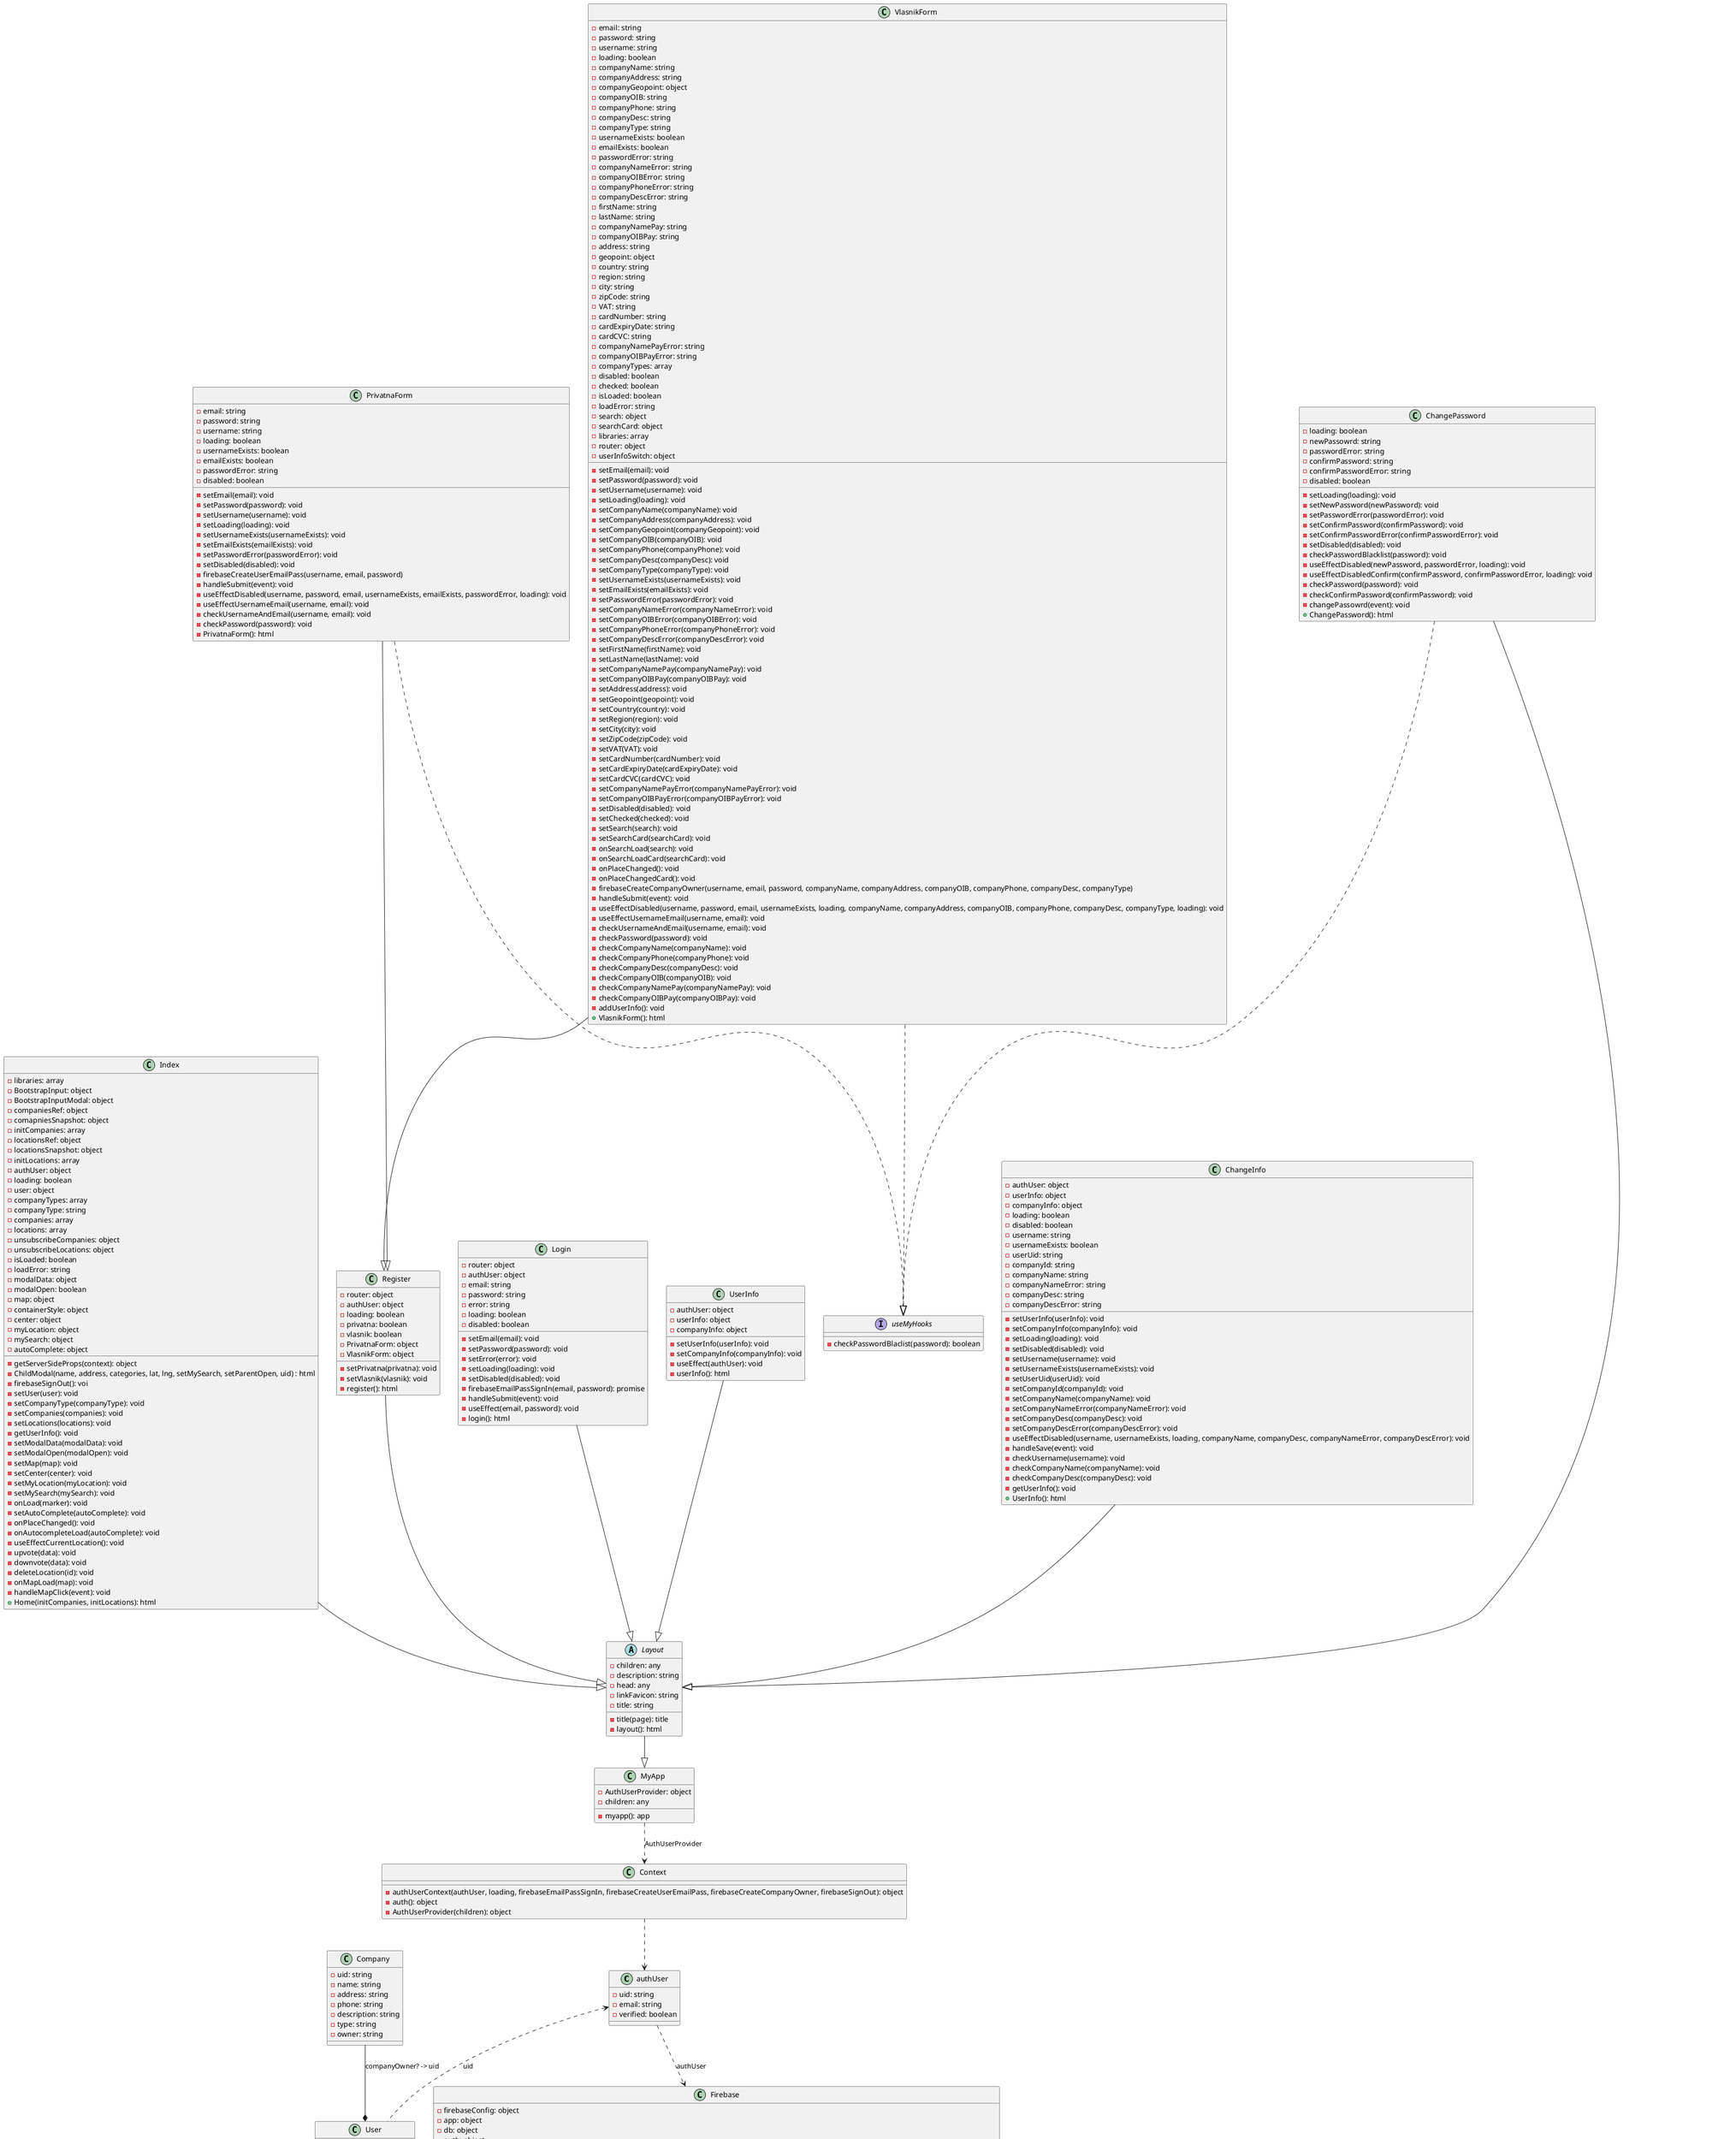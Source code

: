 @startuml modeli iz baze
authUser <.. User : uid
authUser ..> Firebase : authUser
Context ..> authUser
MyApp ..> Context : AuthUserProvider
Layout --|> MyApp
Index --|> Layout
Register --|> Layout
Login --|> Layout
UserInfo --|> Layout
ChangePassword --|> Layout
ChangeInfo --|> Layout
ChangePassword ..|> useMyHooks
VlasnikForm --|> Register
PrivatnaForm --|> Register
VlasnikForm ..|> useMyHooks
PrivatnaForm ..|> useMyHooks
Company --* User : companyOwner? -> uid

class authUser {
    -uid: string
    -email: string
    -verified: boolean
}

class User {
    -uid: string
    -email: string
    -username: string
    -companyOwner: boolean
}

class Company {
    -uid: string
    -name: string
    -address: string
    -phone: string
    -description: string
    -type: string
    -owner: string
}

class Firebase {
    -firebaseConfig: object
    -app: object
    -db: object
    -auth: object
    -formatAuthUser(authUser): object
    -authStateChanged(): void
    -firebaseEmailPassSignIn(email, password): promise
    -firebaseCreateUserEmailPass(username, email, password): void
    -firebaseCreateCompanyOwner(username, email, password, companyName, companyAddress, companyOIB, companyPhone, companyDesc, companyType): void
    -firebaseSignOut(): void
    -firebase(): object
}

class Context {
    -authUserContext(authUser, loading, firebaseEmailPassSignIn, firebaseCreateUserEmailPass, firebaseCreateCompanyOwner, firebaseSignOut): object
    -auth(): object
    -AuthUserProvider(children): object
}

interface useMyHooks {
    -checkPasswordBlaclist(password): boolean
}

class MyApp {
    -AuthUserProvider: object
    -children: any
    -myapp(): app
}

abstract class Layout {
    -children: any
    -description: string
    -head: any
    -linkFavicon: string
    -title: string
    -title(page): title
    -layout(): html
}

class Login {
    -router: object
    -authUser: object
    -email: string
    -setEmail(email): void
    -password: string
    -setPassword(password): void
    -error: string
    -setError(error): void
    -loading: boolean
    -setLoading(loading): void
    -disabled: boolean
    -setDisabled(disabled): void
    -firebaseEmailPassSignIn(email, password): promise
    -handleSubmit(event): void
    -useEffect(email, password): void
    -login(): html
}

class Register {
    -router: object
    -authUser: object
    -loading: boolean
    -privatna: boolean
    -setPrivatna(privatna): void
    -vlasnik: boolean
    -setVlasnik(vlasnik): void
    -PrivatnaForm: object
    -VlasnikForm: object
    -register(): html
}

class PrivatnaForm {
    -email: string
    -setEmail(email): void
    -password: string
    -setPassword(password): void
    -username: string
    -setUsername(username): void
    -loading: boolean
    -setLoading(loading): void
    -usernameExists: boolean
    -setUsernameExists(usernameExists): void
    -emailExists: boolean
    -setEmailExists(emailExists): void
    -passwordError: string
    -setPasswordError(passwordError): void
    -disabled: boolean
    -setDisabled(disabled): void
    -firebaseCreateUserEmailPass(username, email, password)
    -handleSubmit(event): void
    -useEffectDisabled(username, password, email, usernameExists, emailExists, passwordError, loading): void
    -useEffectUsernameEmail(username, email): void
    -checkUsernameAndEmail(username, email): void
    -checkPassword(password): void
    -PrivatnaForm(): html
}

class VlasnikForm {
    -email: string
    -setEmail(email): void
    -password: string
    -setPassword(password): void
    -username: string
    -setUsername(username): void
    -loading: boolean
    -setLoading(loading): void
    -companyName: string
    -setCompanyName(companyName): void
    -companyAddress: string
    -setCompanyAddress(companyAddress): void
    -companyGeopoint: object
    -setCompanyGeopoint(companyGeopoint): void
    -companyOIB: string
    -setCompanyOIB(companyOIB): void
    -companyPhone: string
    -setCompanyPhone(companyPhone): void
    -companyDesc: string
    -setCompanyDesc(companyDesc): void
    -companyType: string
    -setCompanyType(companyType): void
    -usernameExists: boolean
    -setUsernameExists(usernameExists): void
    -emailExists: boolean
    -setEmailExists(emailExists): void
    -passwordError: string
    -setPasswordError(passwordError): void
    -companyNameError: string
    -setCompanyNameError(companyNameError): void
    -companyOIBError: string
    -setCompanyOIBError(companyOIBError): void
    -companyPhoneError: string
    -setCompanyPhoneError(companyPhoneError): void
    -companyDescError: string
    -setCompanyDescError(companyDescError): void
    -firstName: string
    -setFirstName(firstName): void
    -lastName: string
    -setLastName(lastName): void
    -companyNamePay: string
    -setCompanyNamePay(companyNamePay): void
    -companyOIBPay: string
    -setCompanyOIBPay(companyOIBPay): void
    -address: string
    -setAddress(address): void
    -geopoint: object
    -setGeopoint(geopoint): void
    -country: string
    -setCountry(country): void
    -region: string
    -setRegion(region): void
    -city: string
    -setCity(city): void
    -zipCode: string
    -setZipCode(zipCode): void
    -VAT: string
    -setVAT(VAT): void
    -cardNumber: string
    -setCardNumber(cardNumber): void
    -cardExpiryDate: string
    -setCardExpiryDate(cardExpiryDate): void
    -cardCVC: string
    -setCardCVC(cardCVC): void
    -companyNamePayError: string
    -setCompanyNamePayError(companyNamePayError): void
    -companyOIBPayError: string
    -setCompanyOIBPayError(companyOIBPayError): void
    -companyTypes: array
    -disabled: boolean
    -setDisabled(disabled): void
    -checked: boolean
    -setChecked(checked): void
    -isLoaded: boolean
    -loadError: string
    -search: object
    -setSearch(search): void
    -searchCard: object
    -setSearchCard(searchCard): void
    -onSearchLoad(search): void
    -onSearchLoadCard(searchCard): void
    -onPlaceChanged(): void
    -onPlaceChangedCard(): void
    -libraries: array
    -router: object
    -firebaseCreateCompanyOwner(username, email, password, companyName, companyAddress, companyOIB, companyPhone, companyDesc, companyType)
    -handleSubmit(event): void
    -useEffectDisabled(username, password, email, usernameExists, loading, companyName, companyAddress, companyOIB, companyPhone, companyDesc, companyType, loading): void
    -useEffectUsernameEmail(username, email): void
    -checkUsernameAndEmail(username, email): void
    -checkPassword(password): void
    -checkCompanyName(companyName): void
    -checkCompanyPhone(companyPhone): void
    -checkCompanyDesc(companyDesc): void
    -checkCompanyOIB(companyOIB): void
    -checkCompanyNamePay(companyNamePay): void
    -checkCompanyOIBPay(companyOIBPay): void
    -addUserInfo(): void
    -userInfoSwitch: object
    +VlasnikForm(): html
}

class UserInfo {
    -authUser: object
    -userInfo: object
    -setUserInfo(userInfo): void
    -companyInfo: object
    -setCompanyInfo(companyInfo): void
    -useEffect(authUser): void
    -userInfo(): html
}

class Index {
    -libraries: array
    -BootstrapInput: object
    -BootstrapInputModal: object
    -getServerSideProps(context): object
    -companiesRef: object
    -comapniesSnapshot: object
    -initCompanies: array
    -locationsRef: object
    -locationsSnapshot: object
    -initLocations: array
    -ChildModal(name, address, categories, lat, lng, setMySearch, setParentOpen, uid) : html
    -authUser: object
    -loading: boolean
    -firebaseSignOut(): voi
    -user: object
    -setUser(user): void
    -companyTypes: array
    -companyType: string
    -setCompanyType(companyType): void
    -companies: array
    -setCompanies(companies): void
    -locations: array
    -setLocations(locations): void
    -getUserInfo(): void
    -unsubscribeCompanies: object
    -unsubscribeLocations: object
    -isLoaded: boolean
    -loadError: string
    -modalData: object
    -setModalData(modalData): void
    -modalOpen: boolean
    -setModalOpen(modalOpen): void
    -map: object
    -setMap(map): void
    -containerStyle: object
    -center: object
    -setCenter(center): void
    -myLocation: object
    -setMyLocation(myLocation): void
    -mySearch: object
    -setMySearch(mySearch): void
    -onLoad(marker): void
    -autoComplete: object
    -setAutoComplete(autoComplete): void
    -onPlaceChanged(): void
    -onAutocompleteLoad(autoComplete): void
    -useEffectCurrentLocation(): void
    -upvote(data): void
    -downvote(data): void
    -deleteLocation(id): void
    -onMapLoad(map): void
    -handleMapClick(event): void
    +Home(initCompanies, initLocations): html 
}

class ChangePassword {
    -loading: boolean
    -setLoading(loading): void
    -newPassowrd: string
    -setNewPassword(newPassword): void
    -passwordError: string
    -setPasswordError(passwordError): void
    -confirmPassword: string
    -setConfirmPassword(confirmPassword): void
    -confirmPasswordError: string
    -setConfirmPasswordError(confirmPasswordError): void
    -disabled: boolean
    -setDisabled(disabled): void
    -checkPasswordBlacklist(password): void
    -useEffectDisabled(newPassword, passwordError, loading): void
    -useEffectDisabledConfirm(confirmPassword, confirmPasswordError, loading): void
    -checkPassword(password): void
    -checkConfirmPassword(confirmPassword): void
    -changePassowrd(event): void
    +ChangePassword(): html
}

class ChangeInfo {
    -authUser: object
    -userInfo: object
    -setUserInfo(userInfo): void
    -companyInfo: object
    -setCompanyInfo(companyInfo): void
    -loading: boolean
    -setLoading(loading): void
    -disabled: boolean
    -setDisabled(disabled): void
    -username: string
    -setUsername(username): void
    -usernameExists: boolean
    -setUsernameExists(usernameExists): void
    -userUid: string
    -setUserUid(userUid): void
    -companyId: string
    -setCompanyId(companyId): void
    -companyName: string
    -setCompanyName(companyName): void
    -companyNameError: string
    -setCompanyNameError(companyNameError): void
    -companyDesc: string
    -setCompanyDesc(companyDesc): void
    -companyDescError: string
    -setCompanyDescError(companyDescError): void
    -useEffectDisabled(username, usernameExists, loading, companyName, companyDesc, companyNameError, companyDescError): void
    -handleSave(event): void
    -checkUsername(username): void
    -checkCompanyName(companyName): void
    -checkCompanyDesc(companyDesc): void
    -getUserInfo(): void
    +UserInfo(): html
}